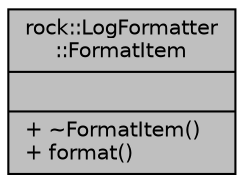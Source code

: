 digraph "rock::LogFormatter::FormatItem"
{
 // LATEX_PDF_SIZE
  edge [fontname="Helvetica",fontsize="10",labelfontname="Helvetica",labelfontsize="10"];
  node [fontname="Helvetica",fontsize="10",shape=record];
  Node1 [label="{rock::LogFormatter\l::FormatItem\n||+ ~FormatItem()\l+ format()\l}",height=0.2,width=0.4,color="black", fillcolor="grey75", style="filled", fontcolor="black",tooltip="日志内容项格式化"];
}
